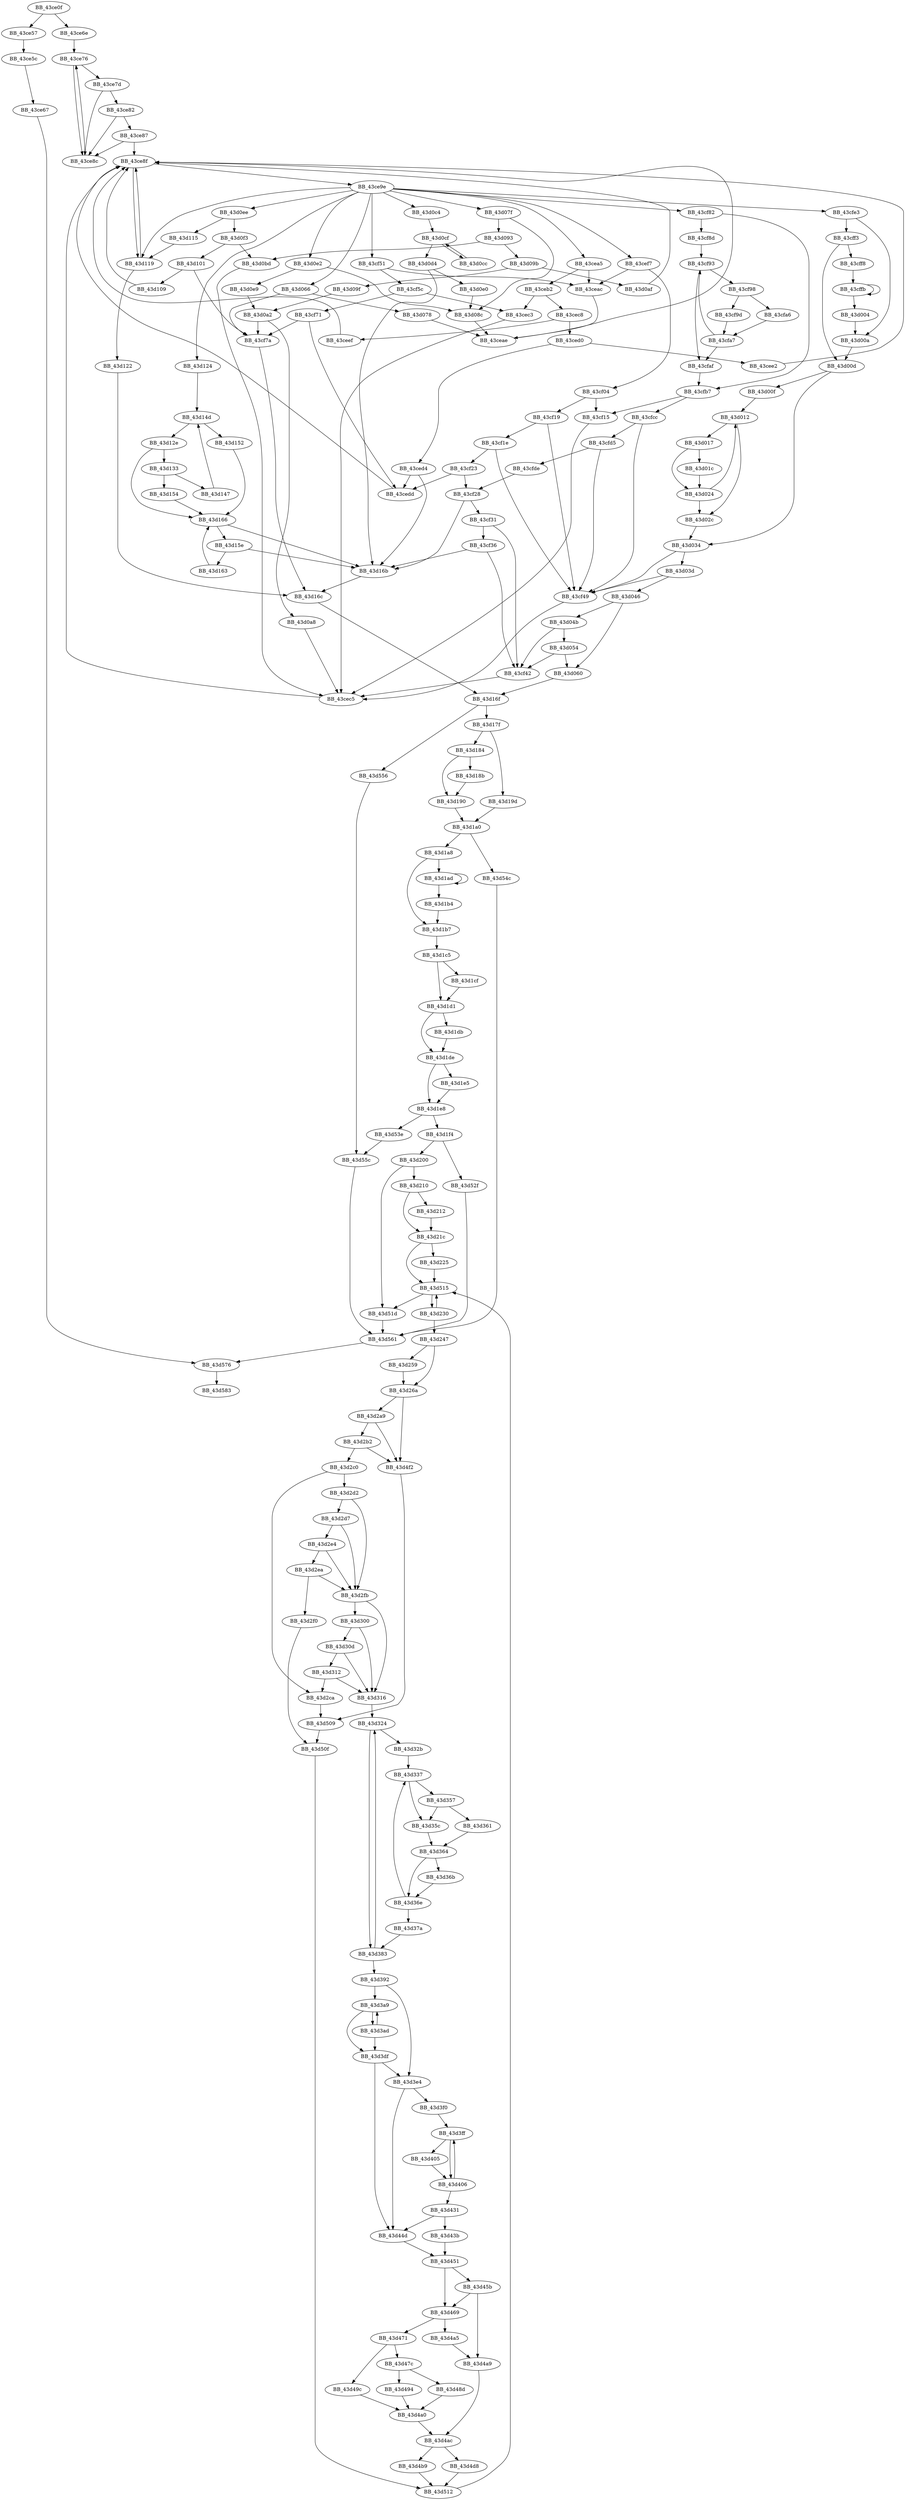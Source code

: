 DiGraph ___strgtold12_l{
BB_43ce0f->BB_43ce57
BB_43ce0f->BB_43ce6e
BB_43ce57->BB_43ce5c
BB_43ce5c->BB_43ce67
BB_43ce67->BB_43d576
BB_43ce6e->BB_43ce76
BB_43ce76->BB_43ce7d
BB_43ce76->BB_43ce8c
BB_43ce7d->BB_43ce82
BB_43ce7d->BB_43ce8c
BB_43ce82->BB_43ce87
BB_43ce82->BB_43ce8c
BB_43ce87->BB_43ce8c
BB_43ce87->BB_43ce8f
BB_43ce8c->BB_43ce76
BB_43ce8f->BB_43ce9e
BB_43ce8f->BB_43d119
BB_43ce9e->BB_43cea5
BB_43ce9e->BB_43cef7
BB_43ce9e->BB_43cf51
BB_43ce9e->BB_43cf82
BB_43ce9e->BB_43cfe3
BB_43ce9e->BB_43d066
BB_43ce9e->BB_43d07f
BB_43ce9e->BB_43d0c4
BB_43ce9e->BB_43d0e2
BB_43ce9e->BB_43d0ee
BB_43ce9e->BB_43d119
BB_43ce9e->BB_43d124
BB_43cea5->BB_43ceac
BB_43cea5->BB_43ceb2
BB_43ceac->BB_43ceae
BB_43ceae->BB_43ce8f
BB_43ceb2->BB_43cec3
BB_43ceb2->BB_43cec8
BB_43cec3->BB_43cec5
BB_43cec5->BB_43ce8f
BB_43cec8->BB_43ced0
BB_43cec8->BB_43ceef
BB_43ced0->BB_43ced4
BB_43ced0->BB_43cee2
BB_43ced4->BB_43cedd
BB_43ced4->BB_43d16b
BB_43cedd->BB_43ce8f
BB_43cee2->BB_43ce8f
BB_43ceef->BB_43ce8f
BB_43cef7->BB_43ceac
BB_43cef7->BB_43cf04
BB_43cf04->BB_43cf15
BB_43cf04->BB_43cf19
BB_43cf15->BB_43cec5
BB_43cf19->BB_43cf1e
BB_43cf19->BB_43cf49
BB_43cf1e->BB_43cf23
BB_43cf1e->BB_43cf49
BB_43cf23->BB_43cedd
BB_43cf23->BB_43cf28
BB_43cf28->BB_43cf31
BB_43cf28->BB_43d16b
BB_43cf31->BB_43cf36
BB_43cf31->BB_43cf42
BB_43cf36->BB_43cf42
BB_43cf36->BB_43d16b
BB_43cf42->BB_43cec5
BB_43cf49->BB_43cec5
BB_43cf51->BB_43ceac
BB_43cf51->BB_43cf5c
BB_43cf5c->BB_43cec3
BB_43cf5c->BB_43cf71
BB_43cf71->BB_43cedd
BB_43cf71->BB_43cf7a
BB_43cf7a->BB_43d16c
BB_43cf82->BB_43cf8d
BB_43cf82->BB_43cfb7
BB_43cf8d->BB_43cf93
BB_43cf93->BB_43cf98
BB_43cf93->BB_43cfaf
BB_43cf98->BB_43cf9d
BB_43cf98->BB_43cfa6
BB_43cf9d->BB_43cfa7
BB_43cfa6->BB_43cfa7
BB_43cfa7->BB_43cf93
BB_43cfa7->BB_43cfaf
BB_43cfaf->BB_43cfb7
BB_43cfb7->BB_43cf15
BB_43cfb7->BB_43cfcc
BB_43cfcc->BB_43cf49
BB_43cfcc->BB_43cfd5
BB_43cfd5->BB_43cf49
BB_43cfd5->BB_43cfde
BB_43cfde->BB_43cf28
BB_43cfe3->BB_43cff3
BB_43cfe3->BB_43d00a
BB_43cff3->BB_43cff8
BB_43cff3->BB_43d00d
BB_43cff8->BB_43cffb
BB_43cffb->BB_43cffb
BB_43cffb->BB_43d004
BB_43d004->BB_43d00a
BB_43d00a->BB_43d00d
BB_43d00d->BB_43d00f
BB_43d00d->BB_43d034
BB_43d00f->BB_43d012
BB_43d012->BB_43d017
BB_43d012->BB_43d02c
BB_43d017->BB_43d01c
BB_43d017->BB_43d024
BB_43d01c->BB_43d024
BB_43d024->BB_43d012
BB_43d024->BB_43d02c
BB_43d02c->BB_43d034
BB_43d034->BB_43cf49
BB_43d034->BB_43d03d
BB_43d03d->BB_43cf49
BB_43d03d->BB_43d046
BB_43d046->BB_43d04b
BB_43d046->BB_43d060
BB_43d04b->BB_43cf42
BB_43d04b->BB_43d054
BB_43d054->BB_43cf42
BB_43d054->BB_43d060
BB_43d060->BB_43d16f
BB_43d066->BB_43cf7a
BB_43d066->BB_43d078
BB_43d078->BB_43ceae
BB_43d07f->BB_43d08c
BB_43d07f->BB_43d093
BB_43d08c->BB_43ceae
BB_43d093->BB_43d09b
BB_43d093->BB_43d0bd
BB_43d09b->BB_43d09f
BB_43d09b->BB_43d0af
BB_43d09f->BB_43d0a2
BB_43d0a2->BB_43cf7a
BB_43d0a2->BB_43d0a8
BB_43d0a8->BB_43cec5
BB_43d0af->BB_43ce8f
BB_43d0bd->BB_43cec5
BB_43d0c4->BB_43d0cf
BB_43d0cc->BB_43d0cf
BB_43d0cf->BB_43d0cc
BB_43d0cf->BB_43d0d4
BB_43d0d4->BB_43d0e0
BB_43d0d4->BB_43d16b
BB_43d0e0->BB_43d08c
BB_43d0e2->BB_43d08c
BB_43d0e2->BB_43d0e9
BB_43d0e9->BB_43d0a2
BB_43d0ee->BB_43d0f3
BB_43d0ee->BB_43d115
BB_43d0f3->BB_43d0bd
BB_43d0f3->BB_43d101
BB_43d101->BB_43cf7a
BB_43d101->BB_43d109
BB_43d109->BB_43ce8f
BB_43d115->BB_43d119
BB_43d119->BB_43ce8f
BB_43d119->BB_43d122
BB_43d122->BB_43d16c
BB_43d124->BB_43d14d
BB_43d12e->BB_43d133
BB_43d12e->BB_43d166
BB_43d133->BB_43d147
BB_43d133->BB_43d154
BB_43d147->BB_43d14d
BB_43d14d->BB_43d12e
BB_43d14d->BB_43d152
BB_43d152->BB_43d166
BB_43d154->BB_43d166
BB_43d15e->BB_43d163
BB_43d15e->BB_43d16b
BB_43d163->BB_43d166
BB_43d166->BB_43d15e
BB_43d166->BB_43d16b
BB_43d16b->BB_43d16c
BB_43d16c->BB_43d16f
BB_43d16f->BB_43d17f
BB_43d16f->BB_43d556
BB_43d17f->BB_43d184
BB_43d17f->BB_43d19d
BB_43d184->BB_43d18b
BB_43d184->BB_43d190
BB_43d18b->BB_43d190
BB_43d190->BB_43d1a0
BB_43d19d->BB_43d1a0
BB_43d1a0->BB_43d1a8
BB_43d1a0->BB_43d54c
BB_43d1a8->BB_43d1ad
BB_43d1a8->BB_43d1b7
BB_43d1ad->BB_43d1ad
BB_43d1ad->BB_43d1b4
BB_43d1b4->BB_43d1b7
BB_43d1b7->BB_43d1c5
BB_43d1c5->BB_43d1cf
BB_43d1c5->BB_43d1d1
BB_43d1cf->BB_43d1d1
BB_43d1d1->BB_43d1db
BB_43d1d1->BB_43d1de
BB_43d1db->BB_43d1de
BB_43d1de->BB_43d1e5
BB_43d1de->BB_43d1e8
BB_43d1e5->BB_43d1e8
BB_43d1e8->BB_43d1f4
BB_43d1e8->BB_43d53e
BB_43d1f4->BB_43d200
BB_43d1f4->BB_43d52f
BB_43d200->BB_43d210
BB_43d200->BB_43d51d
BB_43d210->BB_43d212
BB_43d210->BB_43d21c
BB_43d212->BB_43d21c
BB_43d21c->BB_43d225
BB_43d21c->BB_43d515
BB_43d225->BB_43d515
BB_43d230->BB_43d247
BB_43d230->BB_43d515
BB_43d247->BB_43d259
BB_43d247->BB_43d26a
BB_43d259->BB_43d26a
BB_43d26a->BB_43d2a9
BB_43d26a->BB_43d4f2
BB_43d2a9->BB_43d2b2
BB_43d2a9->BB_43d4f2
BB_43d2b2->BB_43d2c0
BB_43d2b2->BB_43d4f2
BB_43d2c0->BB_43d2ca
BB_43d2c0->BB_43d2d2
BB_43d2ca->BB_43d509
BB_43d2d2->BB_43d2d7
BB_43d2d2->BB_43d2fb
BB_43d2d7->BB_43d2e4
BB_43d2d7->BB_43d2fb
BB_43d2e4->BB_43d2ea
BB_43d2e4->BB_43d2fb
BB_43d2ea->BB_43d2f0
BB_43d2ea->BB_43d2fb
BB_43d2f0->BB_43d50f
BB_43d2fb->BB_43d300
BB_43d2fb->BB_43d316
BB_43d300->BB_43d30d
BB_43d300->BB_43d316
BB_43d30d->BB_43d312
BB_43d30d->BB_43d316
BB_43d312->BB_43d2ca
BB_43d312->BB_43d316
BB_43d316->BB_43d324
BB_43d324->BB_43d32b
BB_43d324->BB_43d383
BB_43d32b->BB_43d337
BB_43d337->BB_43d357
BB_43d337->BB_43d35c
BB_43d357->BB_43d35c
BB_43d357->BB_43d361
BB_43d35c->BB_43d364
BB_43d361->BB_43d364
BB_43d364->BB_43d36b
BB_43d364->BB_43d36e
BB_43d36b->BB_43d36e
BB_43d36e->BB_43d337
BB_43d36e->BB_43d37a
BB_43d37a->BB_43d383
BB_43d383->BB_43d324
BB_43d383->BB_43d392
BB_43d392->BB_43d3a9
BB_43d392->BB_43d3e4
BB_43d3a9->BB_43d3ad
BB_43d3a9->BB_43d3df
BB_43d3ad->BB_43d3a9
BB_43d3ad->BB_43d3df
BB_43d3df->BB_43d3e4
BB_43d3df->BB_43d44d
BB_43d3e4->BB_43d3f0
BB_43d3e4->BB_43d44d
BB_43d3f0->BB_43d3ff
BB_43d3ff->BB_43d405
BB_43d3ff->BB_43d406
BB_43d405->BB_43d406
BB_43d406->BB_43d3ff
BB_43d406->BB_43d431
BB_43d431->BB_43d43b
BB_43d431->BB_43d44d
BB_43d43b->BB_43d451
BB_43d44d->BB_43d451
BB_43d451->BB_43d45b
BB_43d451->BB_43d469
BB_43d45b->BB_43d469
BB_43d45b->BB_43d4a9
BB_43d469->BB_43d471
BB_43d469->BB_43d4a5
BB_43d471->BB_43d47c
BB_43d471->BB_43d49c
BB_43d47c->BB_43d48d
BB_43d47c->BB_43d494
BB_43d48d->BB_43d4a0
BB_43d494->BB_43d4a0
BB_43d49c->BB_43d4a0
BB_43d4a0->BB_43d4ac
BB_43d4a5->BB_43d4a9
BB_43d4a9->BB_43d4ac
BB_43d4ac->BB_43d4b9
BB_43d4ac->BB_43d4d8
BB_43d4b9->BB_43d512
BB_43d4d8->BB_43d512
BB_43d4f2->BB_43d509
BB_43d509->BB_43d50f
BB_43d50f->BB_43d512
BB_43d512->BB_43d515
BB_43d515->BB_43d230
BB_43d515->BB_43d51d
BB_43d51d->BB_43d561
BB_43d52f->BB_43d561
BB_43d53e->BB_43d55c
BB_43d54c->BB_43d561
BB_43d556->BB_43d55c
BB_43d55c->BB_43d561
BB_43d561->BB_43d576
BB_43d576->BB_43d583
}
